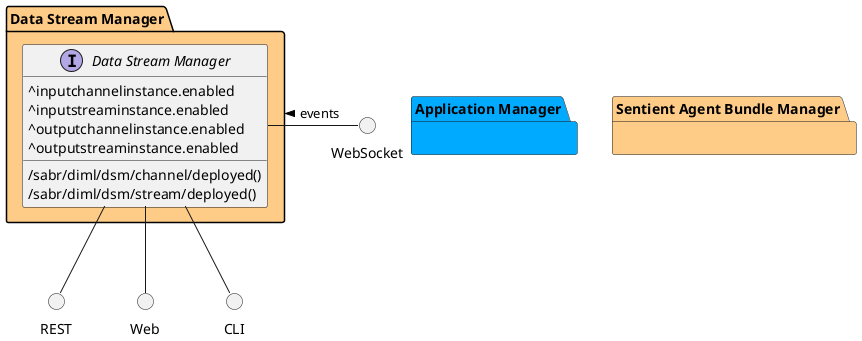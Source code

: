 @startuml


package "Application Manager" #00aaff {

}

package "Data Stream Manager" #ffcc88 {

}

package "Sentient Agent Bundle Manager" #ffcc88 {

}


package "Data Stream Manager" #ffcc88 {

    interface "Data Stream Manager" as i {
            ^inputchannelinstance.enabled
            ^inputstreaminstance.enabled
            ^outputchannelinstance.enabled
            ^outputstreaminstance.enabled
    
            /sabr/diml/dsm/channel/deployed()
            /sabr/diml/dsm/stream/deployed()
    
    }
}

circle REST
circle Web
circle CLI
circle WebSocket

i -down- Web
i -down- CLI
i -down- REST
WebSocket -left- i: events >

package "Data Stream Manager" #ffcc88 {


}



@enduml
